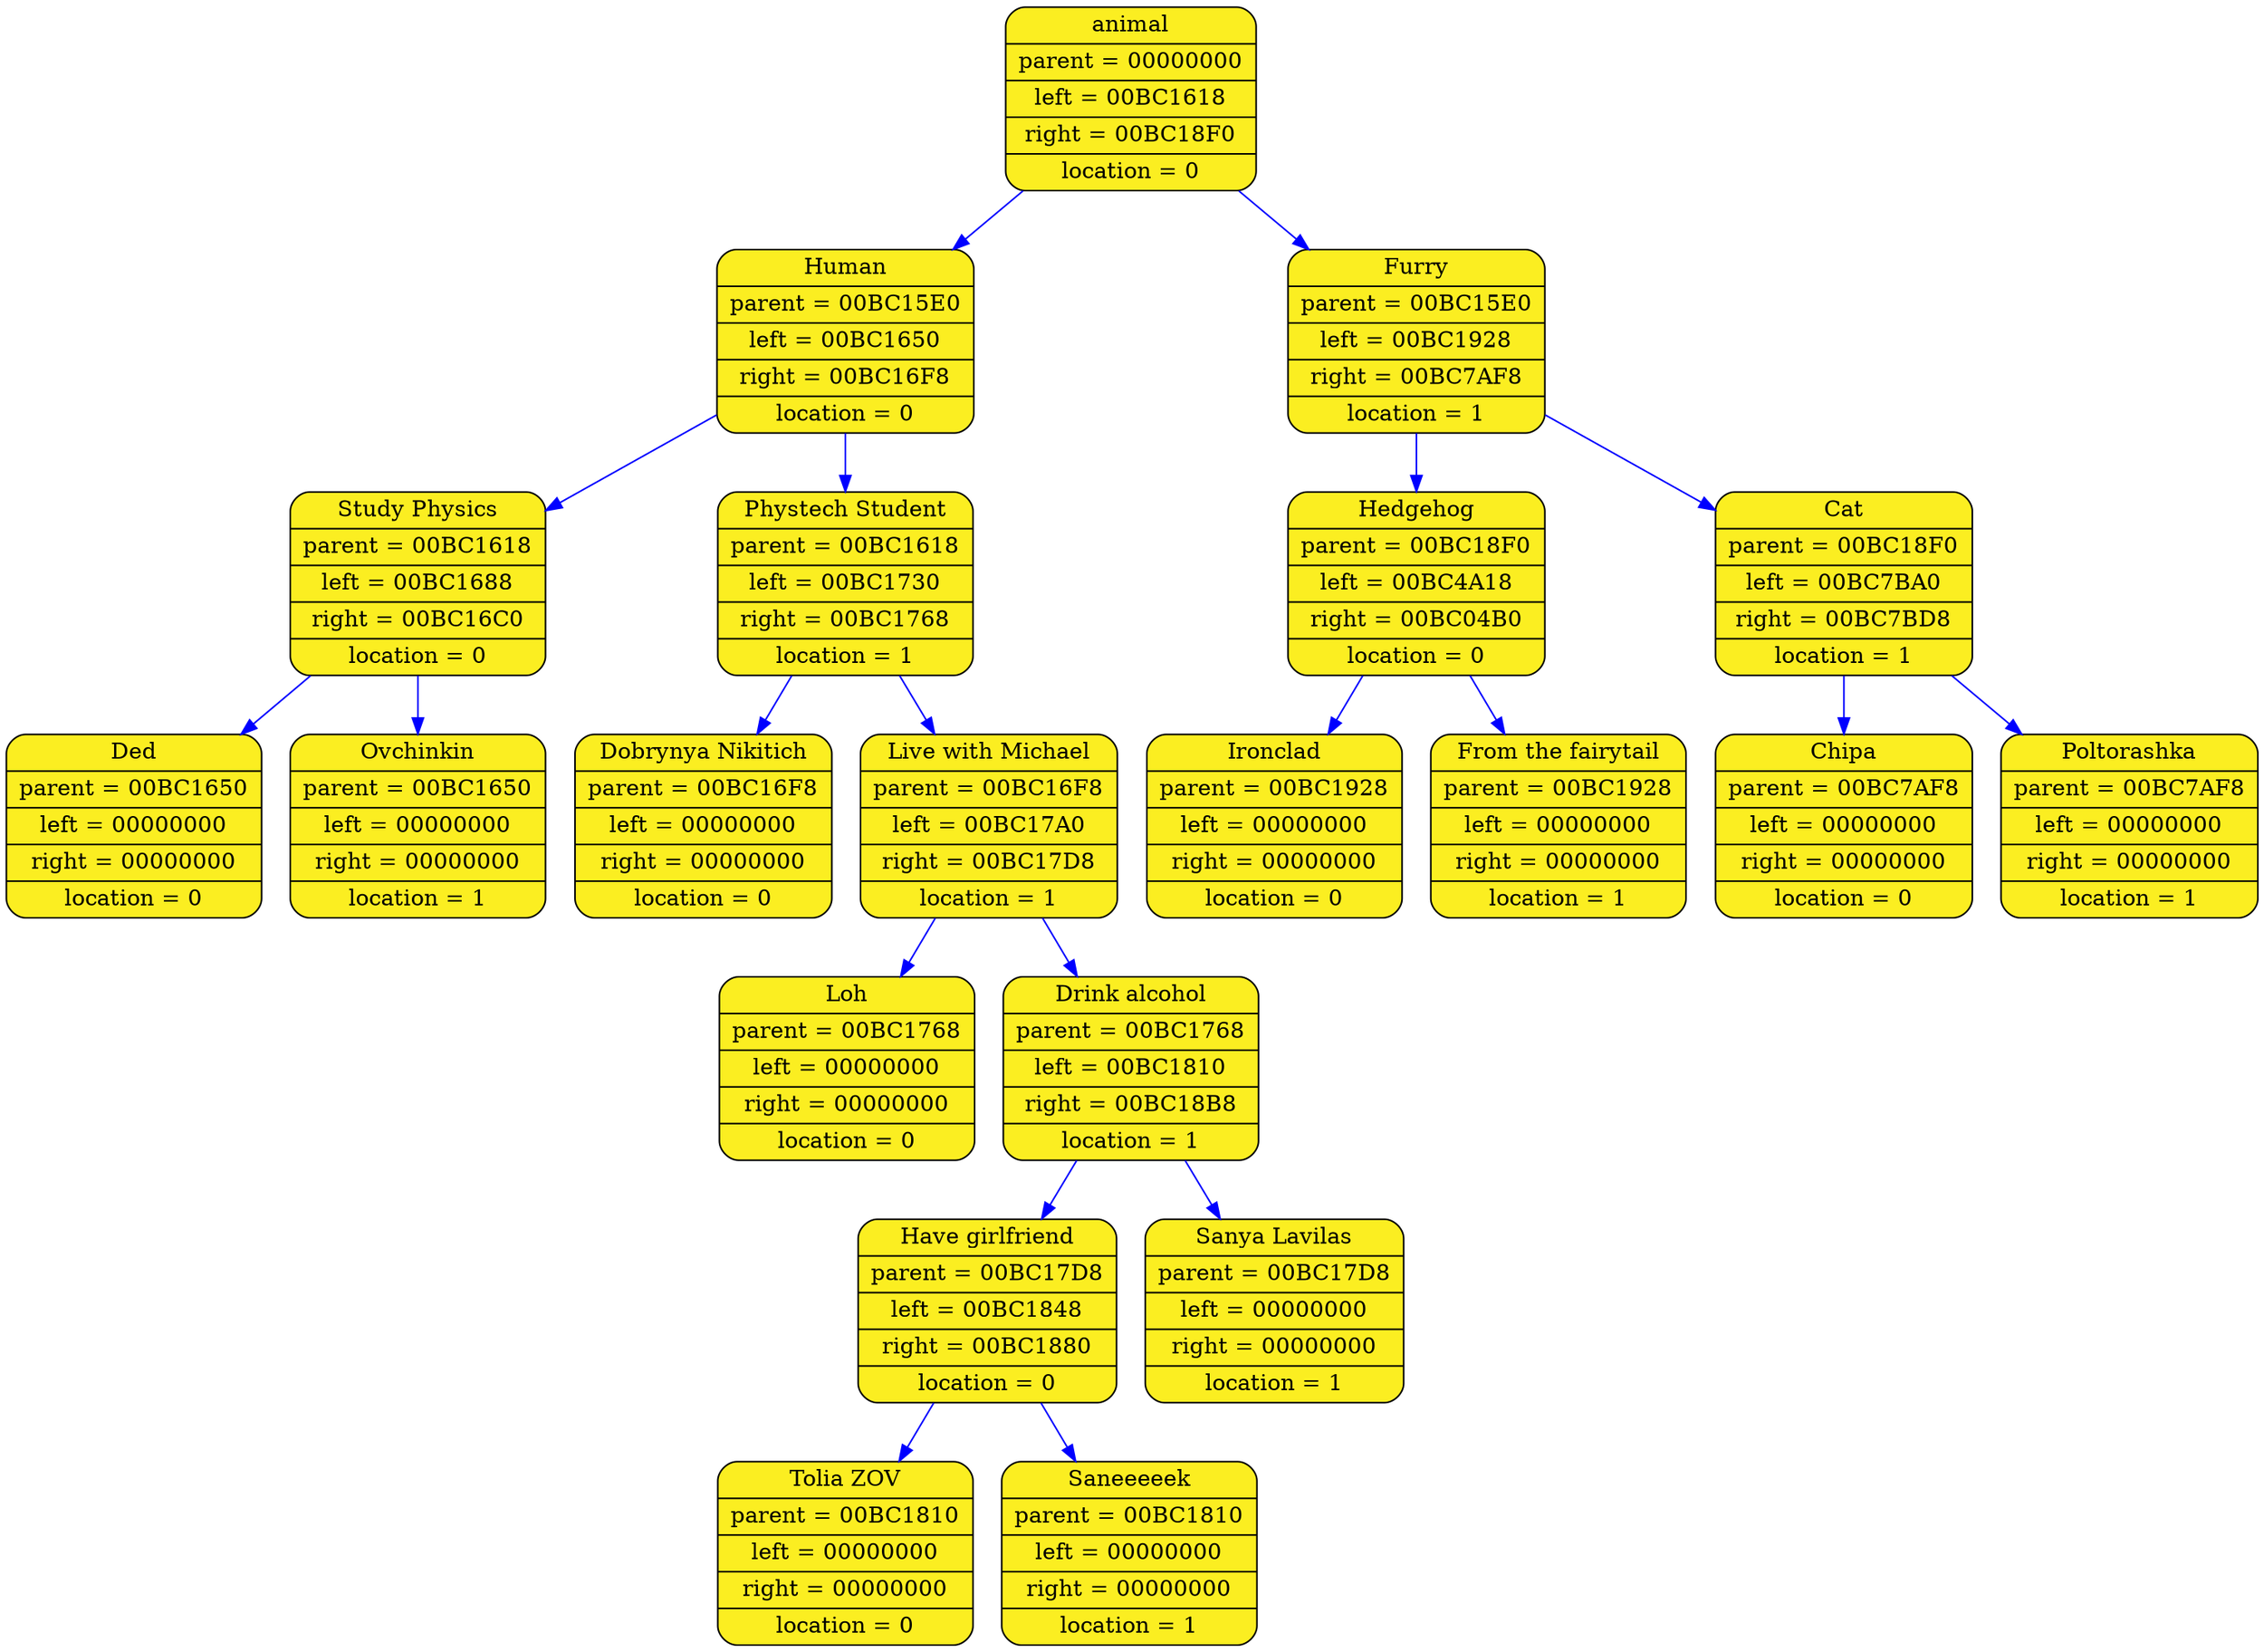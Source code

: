 digraph list
{
rankdir=HR;
	12326372 [shape = Mrecord; style = filled; fillcolor="#FBEE21"; color = "#000000"; fontcolor = "#000000"; label = "{ animal| parent = 00000000| left = 00BC1618| right = 00BC18F0| location = 0}"];
	12326428 [shape = Mrecord; style = filled; fillcolor="#FBEE21"; color = "#000000"; fontcolor = "#000000"; label = "{ Human| parent = 00BC15E0| left = 00BC1650| right = 00BC16F8| location = 0}"];
	12326372 -> 12326428 [color="blue"]
	12326484 [shape = Mrecord; style = filled; fillcolor="#FBEE21"; color = "#000000"; fontcolor = "#000000"; label = "{ Study Physics| parent = 00BC1618| left = 00BC1688| right = 00BC16C0| location = 0}"];
	12326428 -> 12326484 [color="blue"]
	12326540 [shape = Mrecord; style = filled; fillcolor="#FBEE21"; color = "#000000"; fontcolor = "#000000"; label = "{ Ded| parent = 00BC1650| left = 00000000| right = 00000000| location = 0}"];
	12326484 -> 12326540 [color="blue"]
	12326596 [shape = Mrecord; style = filled; fillcolor="#FBEE21"; color = "#000000"; fontcolor = "#000000"; label = "{ Ovchinkin| parent = 00BC1650| left = 00000000| right = 00000000| location = 1}"];
	12326484 -> 12326596 [color="blue"]
	12326652 [shape = Mrecord; style = filled; fillcolor="#FBEE21"; color = "#000000"; fontcolor = "#000000"; label = "{ Phystech Student| parent = 00BC1618| left = 00BC1730| right = 00BC1768| location = 1}"];
	12326428 -> 12326652 [color="blue"]
	12326708 [shape = Mrecord; style = filled; fillcolor="#FBEE21"; color = "#000000"; fontcolor = "#000000"; label = "{ Dobrynya Nikitich| parent = 00BC16F8| left = 00000000| right = 00000000| location = 0}"];
	12326652 -> 12326708 [color="blue"]
	12326764 [shape = Mrecord; style = filled; fillcolor="#FBEE21"; color = "#000000"; fontcolor = "#000000"; label = "{ Live with Michael| parent = 00BC16F8| left = 00BC17A0| right = 00BC17D8| location = 1}"];
	12326652 -> 12326764 [color="blue"]
	12326820 [shape = Mrecord; style = filled; fillcolor="#FBEE21"; color = "#000000"; fontcolor = "#000000"; label = "{ Loh| parent = 00BC1768| left = 00000000| right = 00000000| location = 0}"];
	12326764 -> 12326820 [color="blue"]
	12326876 [shape = Mrecord; style = filled; fillcolor="#FBEE21"; color = "#000000"; fontcolor = "#000000"; label = "{ Drink alcohol| parent = 00BC1768| left = 00BC1810| right = 00BC18B8| location = 1}"];
	12326764 -> 12326876 [color="blue"]
	12326932 [shape = Mrecord; style = filled; fillcolor="#FBEE21"; color = "#000000"; fontcolor = "#000000"; label = "{ Have girlfriend| parent = 00BC17D8| left = 00BC1848| right = 00BC1880| location = 0}"];
	12326876 -> 12326932 [color="blue"]
	12326988 [shape = Mrecord; style = filled; fillcolor="#FBEE21"; color = "#000000"; fontcolor = "#000000"; label = "{ Tolia ZOV| parent = 00BC1810| left = 00000000| right = 00000000| location = 0}"];
	12326932 -> 12326988 [color="blue"]
	12327044 [shape = Mrecord; style = filled; fillcolor="#FBEE21"; color = "#000000"; fontcolor = "#000000"; label = "{ Saneeeeek| parent = 00BC1810| left = 00000000| right = 00000000| location = 1}"];
	12326932 -> 12327044 [color="blue"]
	12327100 [shape = Mrecord; style = filled; fillcolor="#FBEE21"; color = "#000000"; fontcolor = "#000000"; label = "{ Sanya Lavilas| parent = 00BC17D8| left = 00000000| right = 00000000| location = 1}"];
	12326876 -> 12327100 [color="blue"]
	12327156 [shape = Mrecord; style = filled; fillcolor="#FBEE21"; color = "#000000"; fontcolor = "#000000"; label = "{ Furry| parent = 00BC15E0| left = 00BC1928| right = 00BC7AF8| location = 1}"];
	12326372 -> 12327156 [color="blue"]
	12327212 [shape = Mrecord; style = filled; fillcolor="#FBEE21"; color = "#000000"; fontcolor = "#000000"; label = "{ Hedgehog| parent = 00BC18F0| left = 00BC4A18| right = 00BC04B0| location = 0}"];
	12327156 -> 12327212 [color="blue"]
	12339740 [shape = Mrecord; style = filled; fillcolor="#FBEE21"; color = "#000000"; fontcolor = "#000000"; label = "{ Ironclad| parent = 00BC1928| left = 00000000| right = 00000000| location = 0}"];
	12327212 -> 12339740 [color="blue"]
	12321972 [shape = Mrecord; style = filled; fillcolor="#FBEE21"; color = "#000000"; fontcolor = "#000000"; label = "{ From the fairytail| parent = 00BC1928| left = 00000000| right = 00000000| location = 1}"];
	12327212 -> 12321972 [color="blue"]
	12352252 [shape = Mrecord; style = filled; fillcolor="#FBEE21"; color = "#000000"; fontcolor = "#000000"; label = "{ Cat| parent = 00BC18F0| left = 00BC7BA0| right = 00BC7BD8| location = 1}"];
	12327156 -> 12352252 [color="blue"]
	12352420 [shape = Mrecord; style = filled; fillcolor="#FBEE21"; color = "#000000"; fontcolor = "#000000"; label = "{ Chipa| parent = 00BC7AF8| left = 00000000| right = 00000000| location = 0}"];
	12352252 -> 12352420 [color="blue"]
	12352476 [shape = Mrecord; style = filled; fillcolor="#FBEE21"; color = "#000000"; fontcolor = "#000000"; label = "{ Poltorashka| parent = 00BC7AF8| left = 00000000| right = 00000000| location = 1}"];
	12352252 -> 12352476 [color="blue"]
	}